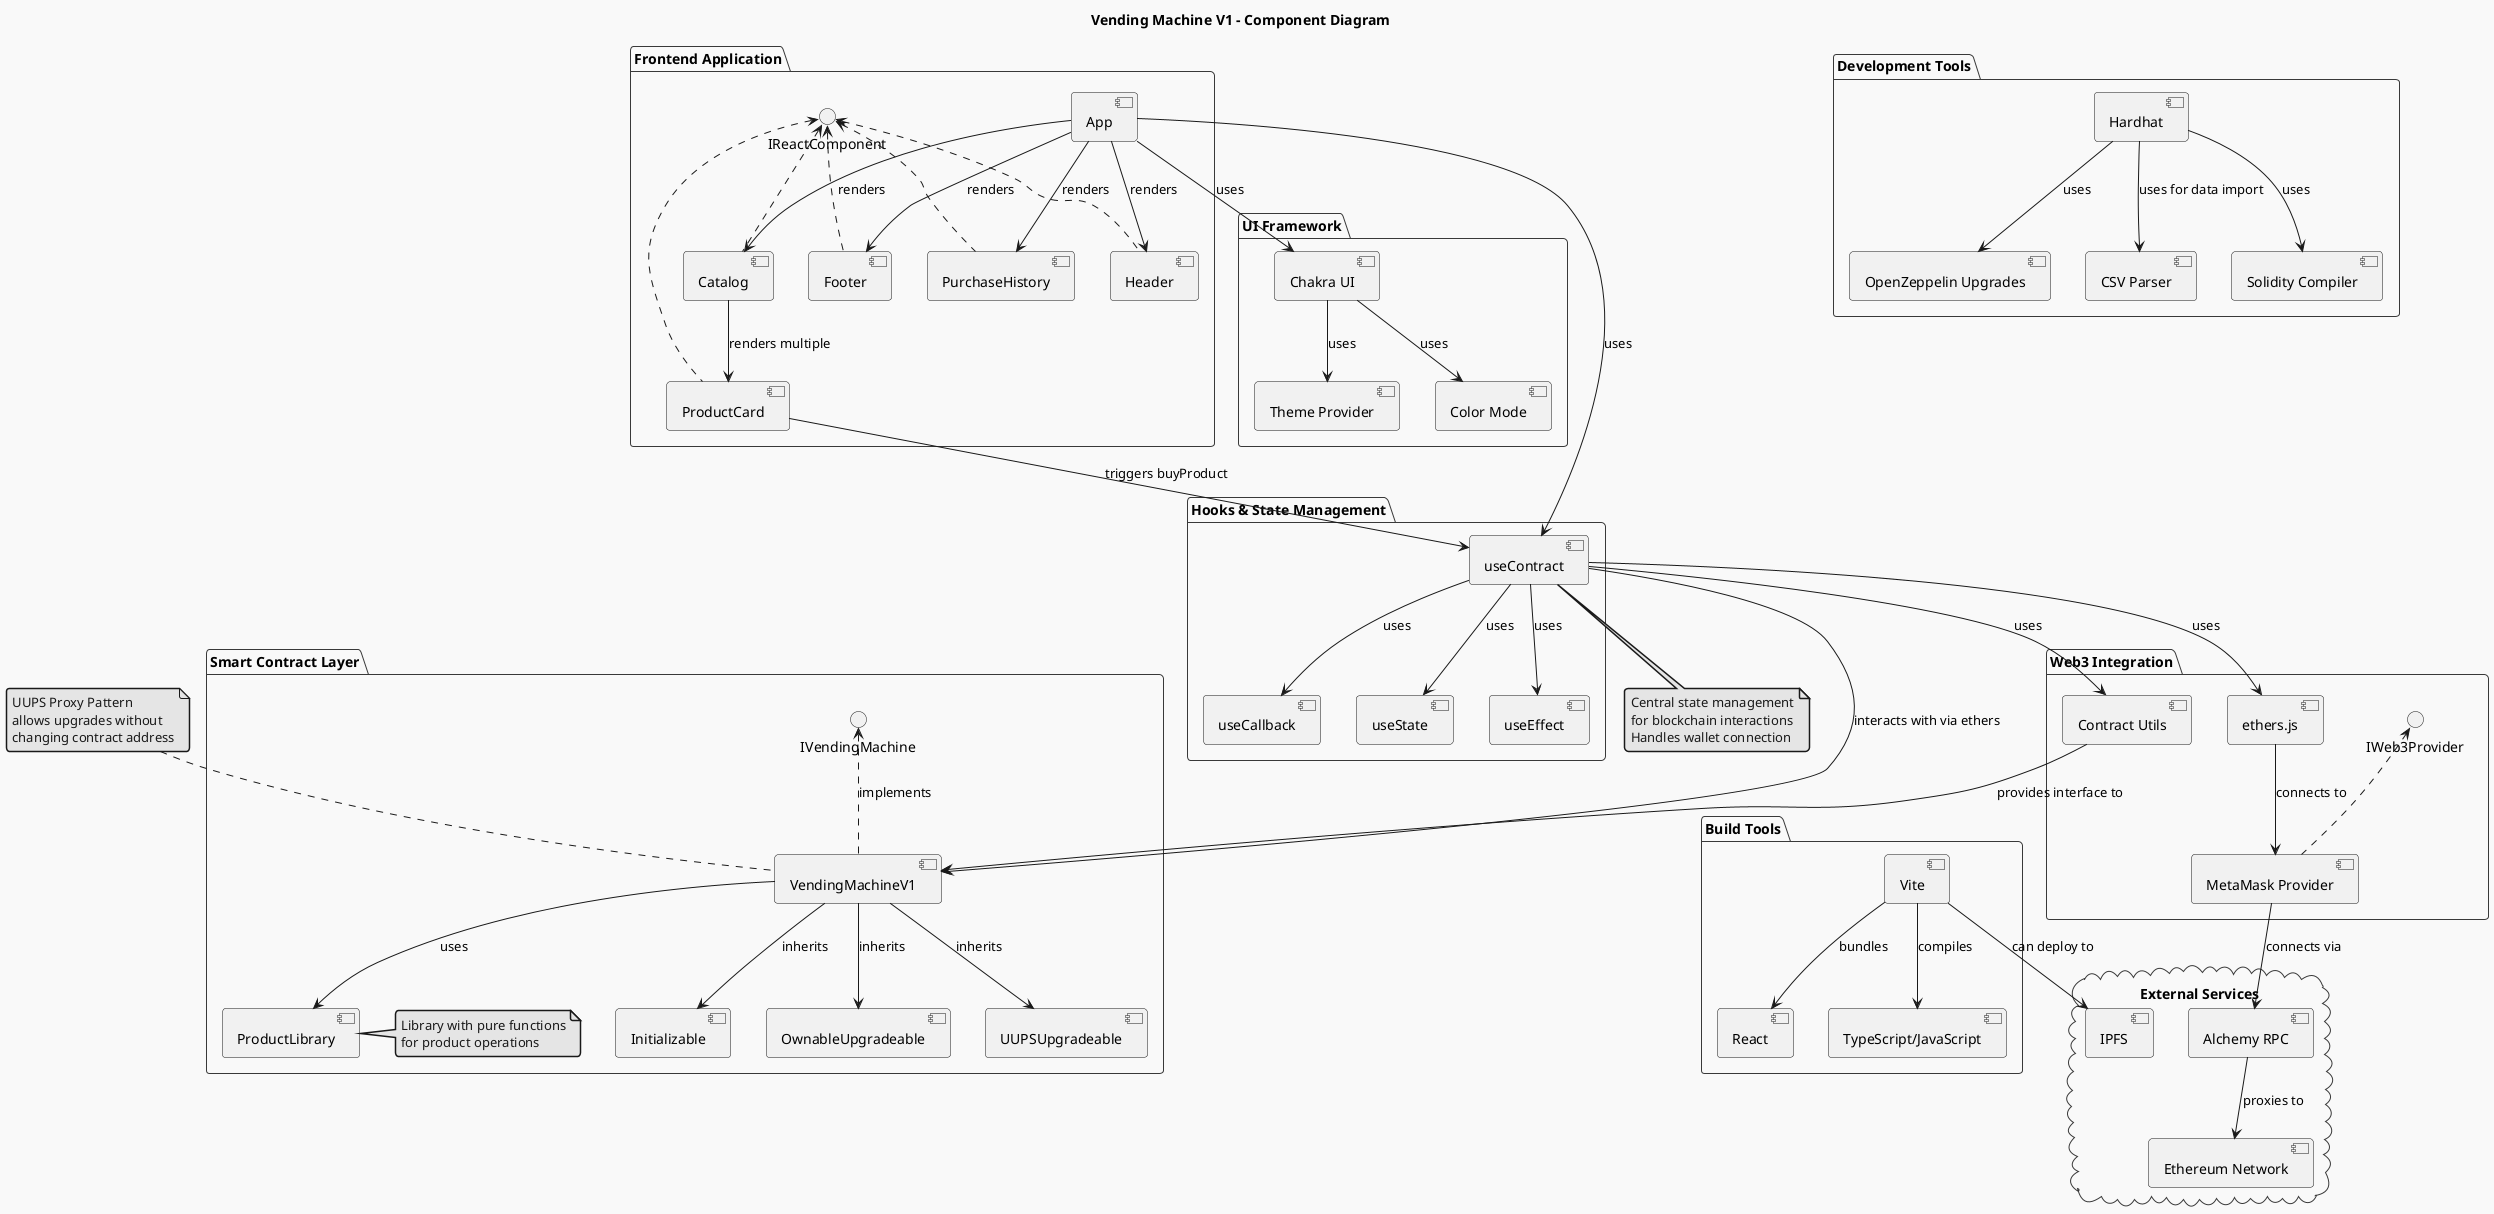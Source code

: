 @startuml Component Diagram
!theme mars
title Vending Machine V1 - Component Diagram

package "Smart Contract Layer" {
  component [ProductLibrary] as ProdLib
  component [VendingMachineV1] as VM1
  component [Initializable] as Init
  component [OwnableUpgradeable] as Own
  component [UUPSUpgradeable] as UUPS
  
  VM1 --> ProdLib : uses
  VM1 --> Init : inherits
  VM1 --> Own : inherits  
  VM1 --> UUPS : inherits
  
  interface "IVendingMachine" as IVM
  VM1 .up.> IVM : implements
  
  note right of ProdLib : Library with pure functions\nfor product operations
}

package "Frontend Application" {
  component [App] as MainApp
  component [Header] as HeaderComp
  component [Catalog] as CatalogComp
  component [ProductCard] as ProductComp
  component [PurchaseHistory] as HistoryComp
  component [Footer] as FooterComp
  
  MainApp --> HeaderComp : renders
  MainApp --> CatalogComp : renders
  MainApp --> HistoryComp : renders
  MainApp --> FooterComp : renders
  CatalogComp --> ProductComp : renders multiple
  
  interface "IReactComponent" as IRC
  HeaderComp .up.> IRC
  CatalogComp .up.> IRC
  ProductComp .up.> IRC
  HistoryComp .up.> IRC
  FooterComp .up.> IRC
}

package "Hooks & State Management" {
  component [useContract] as UseContract
  component [useState] as State
  component [useEffect] as Effect
  component [useCallback] as Callback
  
  UseContract --> State : uses
  UseContract --> Effect : uses
  UseContract --> Callback : uses
  
  MainApp --> UseContract : uses
}

package "Web3 Integration" {
  component [ethers.js] as Ethers
  component [Contract Utils] as ContractUtils
  component [MetaMask Provider] as MetaMask
  
  UseContract --> Ethers : uses
  UseContract --> ContractUtils : uses
  Ethers --> MetaMask : connects to
  
  interface "IWeb3Provider" as IW3P
  MetaMask .up.> IW3P
}

package "UI Framework" {
  component [Chakra UI] as Chakra
  component [Theme Provider] as Theme
  component [Color Mode] as ColorMode
  
  MainApp --> Chakra : uses
  Chakra --> Theme : uses
  Chakra --> ColorMode : uses
}

package "Build Tools" {
  component [Vite] as ViteBuild
  component [React] as ReactLib
  component [TypeScript/JavaScript] as TSLib
  
  ViteBuild --> ReactLib : bundles
  ViteBuild --> TSLib : compiles
}

package "Development Tools" {
  component [Hardhat] as HH
  component [Solidity Compiler] as SolC
  component [OpenZeppelin Upgrades] as OZUp
  component [CSV Parser] as CSV
  
  HH --> SolC : uses
  HH --> OZUp : uses
  HH --> CSV : uses for data import
}

' Cross-layer connections
UseContract --> VM1 : interacts with via ethers
ContractUtils --> VM1 : provides interface to
ProductComp --> UseContract : triggers buyProduct

' External dependencies
cloud "External Services" {
  component [Alchemy RPC] as Alchemy
  component [Ethereum Network] as EthNet
  component [IPFS] as IPFSNet
}

MetaMask --> Alchemy : connects via
Alchemy --> EthNet : proxies to
ViteBuild --> IPFSNet : can deploy to

note top of VM1 : UUPS Proxy Pattern\nallows upgrades without\nchanging contract address

note bottom of UseContract : Central state management\nfor blockchain interactions\nHandles wallet connection

@enduml
